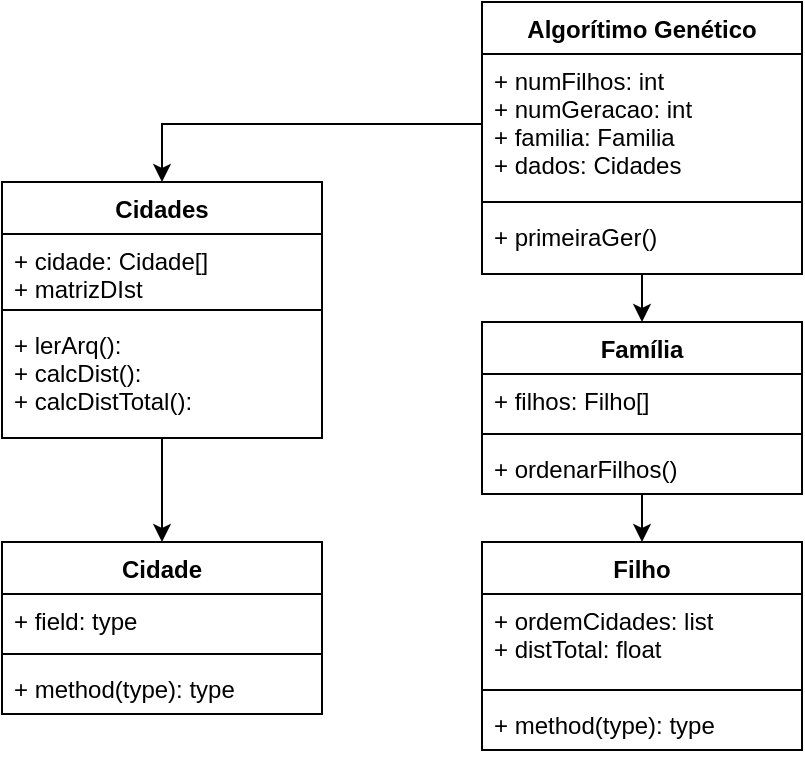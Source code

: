 <mxfile version="12.2.6" type="github" pages="1">
  <diagram id="OZSkc5lJ78yHWUe4rdYH" name="Page-1">
    <mxGraphModel dx="635" dy="440" grid="1" gridSize="10" guides="1" tooltips="1" connect="1" arrows="1" fold="1" page="1" pageScale="1" pageWidth="827" pageHeight="1169" background="#ffffff" math="0" shadow="0">
      <root>
        <mxCell id="0"/>
        <mxCell id="1" parent="0"/>
        <mxCell id="a3olKOZ7SvC5_uw2MJjs-1" value="Cidade" style="swimlane;fontStyle=1;align=center;verticalAlign=top;childLayout=stackLayout;horizontal=1;startSize=26;horizontalStack=0;resizeParent=1;resizeParentMax=0;resizeLast=0;collapsible=1;marginBottom=0;" parent="1" vertex="1">
          <mxGeometry x="120" y="280" width="160" height="86" as="geometry"/>
        </mxCell>
        <mxCell id="a3olKOZ7SvC5_uw2MJjs-2" value="+ field: type" style="text;strokeColor=none;fillColor=none;align=left;verticalAlign=top;spacingLeft=4;spacingRight=4;overflow=hidden;rotatable=0;points=[[0,0.5],[1,0.5]];portConstraint=eastwest;" parent="a3olKOZ7SvC5_uw2MJjs-1" vertex="1">
          <mxGeometry y="26" width="160" height="26" as="geometry"/>
        </mxCell>
        <mxCell id="a3olKOZ7SvC5_uw2MJjs-3" value="" style="line;strokeWidth=1;fillColor=none;align=left;verticalAlign=middle;spacingTop=-1;spacingLeft=3;spacingRight=3;rotatable=0;labelPosition=right;points=[];portConstraint=eastwest;" parent="a3olKOZ7SvC5_uw2MJjs-1" vertex="1">
          <mxGeometry y="52" width="160" height="8" as="geometry"/>
        </mxCell>
        <mxCell id="a3olKOZ7SvC5_uw2MJjs-4" value="+ method(type): type" style="text;strokeColor=none;fillColor=none;align=left;verticalAlign=top;spacingLeft=4;spacingRight=4;overflow=hidden;rotatable=0;points=[[0,0.5],[1,0.5]];portConstraint=eastwest;" parent="a3olKOZ7SvC5_uw2MJjs-1" vertex="1">
          <mxGeometry y="60" width="160" height="26" as="geometry"/>
        </mxCell>
        <mxCell id="a3olKOZ7SvC5_uw2MJjs-21" style="edgeStyle=orthogonalEdgeStyle;rounded=0;orthogonalLoop=1;jettySize=auto;html=1;" parent="1" source="a3olKOZ7SvC5_uw2MJjs-5" target="a3olKOZ7SvC5_uw2MJjs-13" edge="1">
          <mxGeometry relative="1" as="geometry"/>
        </mxCell>
        <mxCell id="a3olKOZ7SvC5_uw2MJjs-5" value="Algorítimo Genético" style="swimlane;fontStyle=1;align=center;verticalAlign=top;childLayout=stackLayout;horizontal=1;startSize=26;horizontalStack=0;resizeParent=1;resizeParentMax=0;resizeLast=0;collapsible=1;marginBottom=0;" parent="1" vertex="1">
          <mxGeometry x="360" y="10" width="160" height="136" as="geometry"/>
        </mxCell>
        <mxCell id="a3olKOZ7SvC5_uw2MJjs-6" value="+ numFilhos: int&#xa;+ numGeracao: int&#xa;+ familia: Familia&#xa;+ dados: Cidades" style="text;strokeColor=none;fillColor=none;align=left;verticalAlign=top;spacingLeft=4;spacingRight=4;overflow=hidden;rotatable=0;points=[[0,0.5],[1,0.5]];portConstraint=eastwest;" parent="a3olKOZ7SvC5_uw2MJjs-5" vertex="1">
          <mxGeometry y="26" width="160" height="70" as="geometry"/>
        </mxCell>
        <mxCell id="a3olKOZ7SvC5_uw2MJjs-7" value="" style="line;strokeWidth=1;fillColor=none;align=left;verticalAlign=middle;spacingTop=-1;spacingLeft=3;spacingRight=3;rotatable=0;labelPosition=right;points=[];portConstraint=eastwest;" parent="a3olKOZ7SvC5_uw2MJjs-5" vertex="1">
          <mxGeometry y="96" width="160" height="8" as="geometry"/>
        </mxCell>
        <mxCell id="a3olKOZ7SvC5_uw2MJjs-8" value="+ primeiraGer()" style="text;strokeColor=none;fillColor=none;align=left;verticalAlign=top;spacingLeft=4;spacingRight=4;overflow=hidden;rotatable=0;points=[[0,0.5],[1,0.5]];portConstraint=eastwest;" parent="a3olKOZ7SvC5_uw2MJjs-5" vertex="1">
          <mxGeometry y="104" width="160" height="32" as="geometry"/>
        </mxCell>
        <mxCell id="a3olKOZ7SvC5_uw2MJjs-23" style="edgeStyle=orthogonalEdgeStyle;rounded=0;orthogonalLoop=1;jettySize=auto;html=1;entryX=0.5;entryY=0;entryDx=0;entryDy=0;" parent="1" source="a3olKOZ7SvC5_uw2MJjs-9" target="a3olKOZ7SvC5_uw2MJjs-1" edge="1">
          <mxGeometry relative="1" as="geometry"/>
        </mxCell>
        <mxCell id="a3olKOZ7SvC5_uw2MJjs-9" value="Cidades" style="swimlane;fontStyle=1;align=center;verticalAlign=top;childLayout=stackLayout;horizontal=1;startSize=26;horizontalStack=0;resizeParent=1;resizeParentMax=0;resizeLast=0;collapsible=1;marginBottom=0;" parent="1" vertex="1">
          <mxGeometry x="120" y="100" width="160" height="128" as="geometry"/>
        </mxCell>
        <mxCell id="a3olKOZ7SvC5_uw2MJjs-10" value="+ cidade: Cidade[]&#xa;+ matrizDIst" style="text;strokeColor=none;fillColor=none;align=left;verticalAlign=top;spacingLeft=4;spacingRight=4;overflow=hidden;rotatable=0;points=[[0,0.5],[1,0.5]];portConstraint=eastwest;" parent="a3olKOZ7SvC5_uw2MJjs-9" vertex="1">
          <mxGeometry y="26" width="160" height="34" as="geometry"/>
        </mxCell>
        <mxCell id="a3olKOZ7SvC5_uw2MJjs-11" value="" style="line;strokeWidth=1;fillColor=none;align=left;verticalAlign=middle;spacingTop=-1;spacingLeft=3;spacingRight=3;rotatable=0;labelPosition=right;points=[];portConstraint=eastwest;" parent="a3olKOZ7SvC5_uw2MJjs-9" vertex="1">
          <mxGeometry y="60" width="160" height="8" as="geometry"/>
        </mxCell>
        <mxCell id="a3olKOZ7SvC5_uw2MJjs-12" value="+ lerArq():&#xa;+ calcDist():&#xa;+ calcDistTotal():" style="text;strokeColor=none;fillColor=none;align=left;verticalAlign=top;spacingLeft=4;spacingRight=4;overflow=hidden;rotatable=0;points=[[0,0.5],[1,0.5]];portConstraint=eastwest;" parent="a3olKOZ7SvC5_uw2MJjs-9" vertex="1">
          <mxGeometry y="68" width="160" height="60" as="geometry"/>
        </mxCell>
        <mxCell id="a3olKOZ7SvC5_uw2MJjs-22" style="edgeStyle=orthogonalEdgeStyle;rounded=0;orthogonalLoop=1;jettySize=auto;html=1;entryX=0.5;entryY=0;entryDx=0;entryDy=0;" parent="1" source="a3olKOZ7SvC5_uw2MJjs-13" target="a3olKOZ7SvC5_uw2MJjs-17" edge="1">
          <mxGeometry relative="1" as="geometry"/>
        </mxCell>
        <mxCell id="a3olKOZ7SvC5_uw2MJjs-13" value="Família" style="swimlane;fontStyle=1;align=center;verticalAlign=top;childLayout=stackLayout;horizontal=1;startSize=26;horizontalStack=0;resizeParent=1;resizeParentMax=0;resizeLast=0;collapsible=1;marginBottom=0;" parent="1" vertex="1">
          <mxGeometry x="360" y="170" width="160" height="86" as="geometry"/>
        </mxCell>
        <mxCell id="a3olKOZ7SvC5_uw2MJjs-14" value="+ filhos: Filho[]" style="text;strokeColor=none;fillColor=none;align=left;verticalAlign=top;spacingLeft=4;spacingRight=4;overflow=hidden;rotatable=0;points=[[0,0.5],[1,0.5]];portConstraint=eastwest;" parent="a3olKOZ7SvC5_uw2MJjs-13" vertex="1">
          <mxGeometry y="26" width="160" height="26" as="geometry"/>
        </mxCell>
        <mxCell id="a3olKOZ7SvC5_uw2MJjs-15" value="" style="line;strokeWidth=1;fillColor=none;align=left;verticalAlign=middle;spacingTop=-1;spacingLeft=3;spacingRight=3;rotatable=0;labelPosition=right;points=[];portConstraint=eastwest;" parent="a3olKOZ7SvC5_uw2MJjs-13" vertex="1">
          <mxGeometry y="52" width="160" height="8" as="geometry"/>
        </mxCell>
        <mxCell id="a3olKOZ7SvC5_uw2MJjs-16" value="+ ordenarFilhos()" style="text;strokeColor=none;fillColor=none;align=left;verticalAlign=top;spacingLeft=4;spacingRight=4;overflow=hidden;rotatable=0;points=[[0,0.5],[1,0.5]];portConstraint=eastwest;" parent="a3olKOZ7SvC5_uw2MJjs-13" vertex="1">
          <mxGeometry y="60" width="160" height="26" as="geometry"/>
        </mxCell>
        <mxCell id="a3olKOZ7SvC5_uw2MJjs-17" value="Filho" style="swimlane;fontStyle=1;align=center;verticalAlign=top;childLayout=stackLayout;horizontal=1;startSize=26;horizontalStack=0;resizeParent=1;resizeParentMax=0;resizeLast=0;collapsible=1;marginBottom=0;" parent="1" vertex="1">
          <mxGeometry x="360" y="280" width="160" height="104" as="geometry"/>
        </mxCell>
        <mxCell id="a3olKOZ7SvC5_uw2MJjs-18" value="+ ordemCidades: list&#xa;+ distTotal: float" style="text;strokeColor=none;fillColor=none;align=left;verticalAlign=top;spacingLeft=4;spacingRight=4;overflow=hidden;rotatable=0;points=[[0,0.5],[1,0.5]];portConstraint=eastwest;" parent="a3olKOZ7SvC5_uw2MJjs-17" vertex="1">
          <mxGeometry y="26" width="160" height="44" as="geometry"/>
        </mxCell>
        <mxCell id="a3olKOZ7SvC5_uw2MJjs-19" value="" style="line;strokeWidth=1;fillColor=none;align=left;verticalAlign=middle;spacingTop=-1;spacingLeft=3;spacingRight=3;rotatable=0;labelPosition=right;points=[];portConstraint=eastwest;" parent="a3olKOZ7SvC5_uw2MJjs-17" vertex="1">
          <mxGeometry y="70" width="160" height="8" as="geometry"/>
        </mxCell>
        <mxCell id="a3olKOZ7SvC5_uw2MJjs-20" value="+ method(type): type" style="text;strokeColor=none;fillColor=none;align=left;verticalAlign=top;spacingLeft=4;spacingRight=4;overflow=hidden;rotatable=0;points=[[0,0.5],[1,0.5]];portConstraint=eastwest;" parent="a3olKOZ7SvC5_uw2MJjs-17" vertex="1">
          <mxGeometry y="78" width="160" height="26" as="geometry"/>
        </mxCell>
        <mxCell id="vwkqHk4NuUzMl0znaxjw-1" style="edgeStyle=orthogonalEdgeStyle;rounded=0;orthogonalLoop=1;jettySize=auto;html=1;entryX=0.5;entryY=0;entryDx=0;entryDy=0;" edge="1" parent="1" source="a3olKOZ7SvC5_uw2MJjs-6" target="a3olKOZ7SvC5_uw2MJjs-9">
          <mxGeometry relative="1" as="geometry"/>
        </mxCell>
      </root>
    </mxGraphModel>
  </diagram>
</mxfile>
